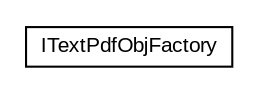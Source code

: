 #!/usr/local/bin/dot
#
# Class diagram 
# Generated by UMLGraph version R5_6-24-gf6e263 (http://www.umlgraph.org/)
#

digraph G {
	edge [fontname="arial",fontsize=10,labelfontname="arial",labelfontsize=10];
	node [fontname="arial",fontsize=10,shape=plaintext];
	nodesep=0.25;
	ranksep=0.5;
	// eu.europa.esig.dss.pdf.openpdf.ITextPdfObjFactory
	c90787 [label=<<table title="eu.europa.esig.dss.pdf.openpdf.ITextPdfObjFactory" border="0" cellborder="1" cellspacing="0" cellpadding="2" port="p" href="./ITextPdfObjFactory.html">
		<tr><td><table border="0" cellspacing="0" cellpadding="1">
<tr><td align="center" balign="center"> ITextPdfObjFactory </td></tr>
		</table></td></tr>
		</table>>, URL="./ITextPdfObjFactory.html", fontname="arial", fontcolor="black", fontsize=10.0];
}

